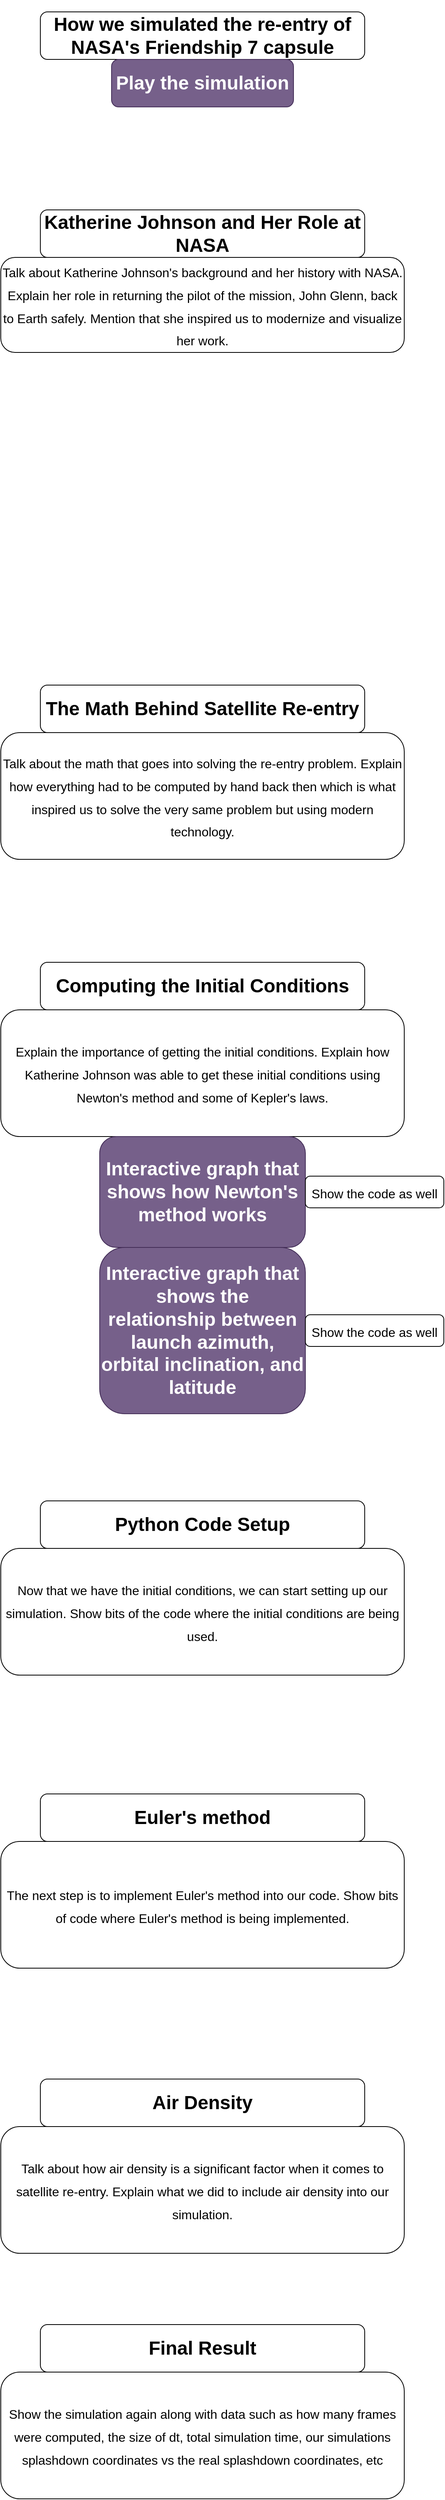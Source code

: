 <mxfile>
    <diagram id="LbMlbN-sDWOCwa2arGub" name="Page-1">
        <mxGraphModel dx="691" dy="716" grid="1" gridSize="10" guides="1" tooltips="1" connect="1" arrows="1" fold="1" page="1" pageScale="1" pageWidth="850" pageHeight="1100" math="0" shadow="0">
            <root>
                <mxCell id="0"/>
                <mxCell id="1" parent="0"/>
                <mxCell id="2" value="&lt;h1&gt;&lt;b&gt;How we simulated the re-entry of NASA's Friendship 7 capsule&lt;/b&gt;&lt;/h1&gt;" style="rounded=1;whiteSpace=wrap;html=1;" vertex="1" parent="1">
                    <mxGeometry x="220" y="40" width="410" height="60" as="geometry"/>
                </mxCell>
                <mxCell id="4" value="&lt;h1&gt;&lt;b&gt;Play the simulation&lt;/b&gt;&lt;/h1&gt;" style="rounded=1;whiteSpace=wrap;html=1;fillColor=#76608a;fontColor=#ffffff;strokeColor=#432D57;" vertex="1" parent="1">
                    <mxGeometry x="310" y="100" width="230" height="60" as="geometry"/>
                </mxCell>
                <mxCell id="7" value="&lt;h1&gt;&lt;b&gt;Katherine Johnson and Her Role at NASA&lt;/b&gt;&lt;/h1&gt;" style="rounded=1;whiteSpace=wrap;html=1;" vertex="1" parent="1">
                    <mxGeometry x="220" y="290" width="410" height="60" as="geometry"/>
                </mxCell>
                <mxCell id="9" value="&lt;h1&gt;&lt;span style=&quot;font-weight: normal;&quot;&gt;&lt;font style=&quot;font-size: 16px;&quot;&gt;Talk about Katherine Johnson's background and her history with NASA. Explain her role in returning the pilot of the mission, John Glenn, back to Earth safely. Mention that she inspired us to modernize and visualize her work.&lt;/font&gt;&lt;/span&gt;&lt;/h1&gt;" style="rounded=1;whiteSpace=wrap;html=1;align=center;" vertex="1" parent="1">
                    <mxGeometry x="170" y="350" width="510" height="120" as="geometry"/>
                </mxCell>
                <mxCell id="13" value="&lt;h1&gt;&lt;b&gt;The Math Behind Satellite Re-entry&lt;/b&gt;&lt;/h1&gt;" style="rounded=1;whiteSpace=wrap;html=1;" vertex="1" parent="1">
                    <mxGeometry x="220" y="890" width="410" height="60" as="geometry"/>
                </mxCell>
                <mxCell id="14" value="&lt;h1&gt;&lt;span style=&quot;font-weight: normal;&quot;&gt;&lt;font style=&quot;font-size: 16px;&quot;&gt;Talk about the math that goes into solving the re-entry problem. Explain how everything had to be computed by hand back then which is what inspired us to solve the very same problem but using modern technology.&lt;/font&gt;&lt;/span&gt;&lt;/h1&gt;" style="rounded=1;whiteSpace=wrap;html=1;align=center;" vertex="1" parent="1">
                    <mxGeometry x="170" y="950" width="510" height="160" as="geometry"/>
                </mxCell>
                <mxCell id="15" value="&lt;h1&gt;&lt;b&gt;Computing the Initial Conditions&lt;/b&gt;&lt;/h1&gt;" style="rounded=1;whiteSpace=wrap;html=1;" vertex="1" parent="1">
                    <mxGeometry x="220" y="1240" width="410" height="60" as="geometry"/>
                </mxCell>
                <mxCell id="16" value="&lt;h1&gt;&lt;span style=&quot;font-weight: normal;&quot;&gt;&lt;font style=&quot;font-size: 16px;&quot;&gt;Explain the importance of getting the initial conditions. Explain how Katherine Johnson was able to get these initial conditions using Newton's method and some of Kepler's laws.&lt;/font&gt;&lt;/span&gt;&lt;/h1&gt;" style="rounded=1;whiteSpace=wrap;html=1;align=center;" vertex="1" parent="1">
                    <mxGeometry x="170" y="1300" width="510" height="160" as="geometry"/>
                </mxCell>
                <mxCell id="17" value="&lt;h1&gt;&lt;b&gt;Interactive graph that shows how Newton's method works&lt;/b&gt;&lt;/h1&gt;" style="rounded=1;whiteSpace=wrap;html=1;fillColor=#76608a;fontColor=#ffffff;strokeColor=#432D57;" vertex="1" parent="1">
                    <mxGeometry x="295" y="1460" width="260" height="140" as="geometry"/>
                </mxCell>
                <mxCell id="18" value="&lt;h1&gt;&lt;b&gt;Interactive graph that shows the relationship between launch azimuth, orbital inclination, and latitude&lt;/b&gt;&lt;/h1&gt;" style="rounded=1;whiteSpace=wrap;html=1;fillColor=#76608a;fontColor=#ffffff;strokeColor=#432D57;" vertex="1" parent="1">
                    <mxGeometry x="295" y="1600" width="260" height="210" as="geometry"/>
                </mxCell>
                <mxCell id="19" value="&lt;h1&gt;&lt;b&gt;Euler's method&lt;/b&gt;&lt;/h1&gt;" style="rounded=1;whiteSpace=wrap;html=1;" vertex="1" parent="1">
                    <mxGeometry x="220" y="2290" width="410" height="60" as="geometry"/>
                </mxCell>
                <mxCell id="20" value="&lt;h1&gt;&lt;span style=&quot;font-weight: normal;&quot;&gt;&lt;font style=&quot;font-size: 16px;&quot;&gt;The next step is to implement Euler's method into our code. Show bits of code where Euler's method is being implemented.&lt;/font&gt;&lt;/span&gt;&lt;/h1&gt;" style="rounded=1;whiteSpace=wrap;html=1;align=center;" vertex="1" parent="1">
                    <mxGeometry x="170" y="2350" width="510" height="160" as="geometry"/>
                </mxCell>
                <mxCell id="21" value="&lt;h1&gt;&lt;span style=&quot;font-weight: normal;&quot;&gt;&lt;font style=&quot;font-size: 16px;&quot;&gt;Show the code as well&lt;/font&gt;&lt;/span&gt;&lt;/h1&gt;" style="rounded=1;whiteSpace=wrap;html=1;align=center;" vertex="1" parent="1">
                    <mxGeometry x="555" y="1510" width="175" height="40" as="geometry"/>
                </mxCell>
                <mxCell id="22" value="&lt;h1&gt;&lt;span style=&quot;font-weight: normal;&quot;&gt;&lt;font style=&quot;font-size: 16px;&quot;&gt;Show the code as well&lt;/font&gt;&lt;/span&gt;&lt;/h1&gt;" style="rounded=1;whiteSpace=wrap;html=1;align=center;" vertex="1" parent="1">
                    <mxGeometry x="555" y="1685" width="175" height="40" as="geometry"/>
                </mxCell>
                <mxCell id="23" value="&lt;h1&gt;&lt;b&gt;Python Code Setup&lt;/b&gt;&lt;/h1&gt;" style="rounded=1;whiteSpace=wrap;html=1;" vertex="1" parent="1">
                    <mxGeometry x="220" y="1920" width="410" height="60" as="geometry"/>
                </mxCell>
                <mxCell id="24" value="&lt;h1&gt;&lt;span style=&quot;font-weight: normal;&quot;&gt;&lt;font style=&quot;font-size: 16px;&quot;&gt;Now that we have the initial conditions, we can start setting up our simulation. Show bits of the code where the initial conditions are being used.&lt;/font&gt;&lt;/span&gt;&lt;/h1&gt;" style="rounded=1;whiteSpace=wrap;html=1;align=center;" vertex="1" parent="1">
                    <mxGeometry x="170" y="1980" width="510" height="160" as="geometry"/>
                </mxCell>
                <mxCell id="25" value="&lt;h1&gt;&lt;b&gt;Air Density&lt;/b&gt;&lt;/h1&gt;" style="rounded=1;whiteSpace=wrap;html=1;" vertex="1" parent="1">
                    <mxGeometry x="220" y="2650" width="410" height="60" as="geometry"/>
                </mxCell>
                <mxCell id="26" value="&lt;h1&gt;&lt;span style=&quot;font-weight: normal;&quot;&gt;&lt;font style=&quot;font-size: 16px;&quot;&gt;Talk about how air density is a significant factor when it comes to satellite re-entry. Explain what we did to include air density into our simulation.&lt;/font&gt;&lt;/span&gt;&lt;/h1&gt;" style="rounded=1;whiteSpace=wrap;html=1;align=center;" vertex="1" parent="1">
                    <mxGeometry x="170" y="2710" width="510" height="160" as="geometry"/>
                </mxCell>
                <mxCell id="28" value="&lt;h1&gt;Final Result&lt;/h1&gt;" style="rounded=1;whiteSpace=wrap;html=1;" vertex="1" parent="1">
                    <mxGeometry x="220" y="2960" width="410" height="60" as="geometry"/>
                </mxCell>
                <mxCell id="29" value="&lt;h1&gt;&lt;span style=&quot;font-weight: normal;&quot;&gt;&lt;font style=&quot;font-size: 16px;&quot;&gt;Show the simulation again along with data such as how many frames were computed, the size of dt, total simulation time, our simulations splashdown coordinates vs the real splashdown coordinates, etc&lt;/font&gt;&lt;/span&gt;&lt;/h1&gt;" style="rounded=1;whiteSpace=wrap;html=1;align=center;" vertex="1" parent="1">
                    <mxGeometry x="170" y="3020" width="510" height="160" as="geometry"/>
                </mxCell>
            </root>
        </mxGraphModel>
    </diagram>
</mxfile>